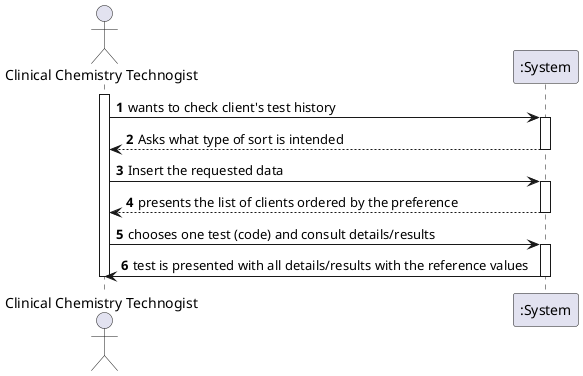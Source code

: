@startuml
autonumber
actor "Clinical Chemistry Technogist" as OE

activate OE
OE -> ":System" : wants to check client's test history
activate ":System"
":System" --> OE : Asks what type of sort is intended
deactivate ":System"
OE -> ":System" : Insert the requested data
activate ":System"
":System" --> OE : presents the list of clients ordered by the preference
deactivate ":System"
OE -> ":System" : chooses one test (code) and consult details/results
activate ":System"
":System" -> OE: test is presented with all details/results with the reference values
deactivate ":System"
deactivate OE

@enduml